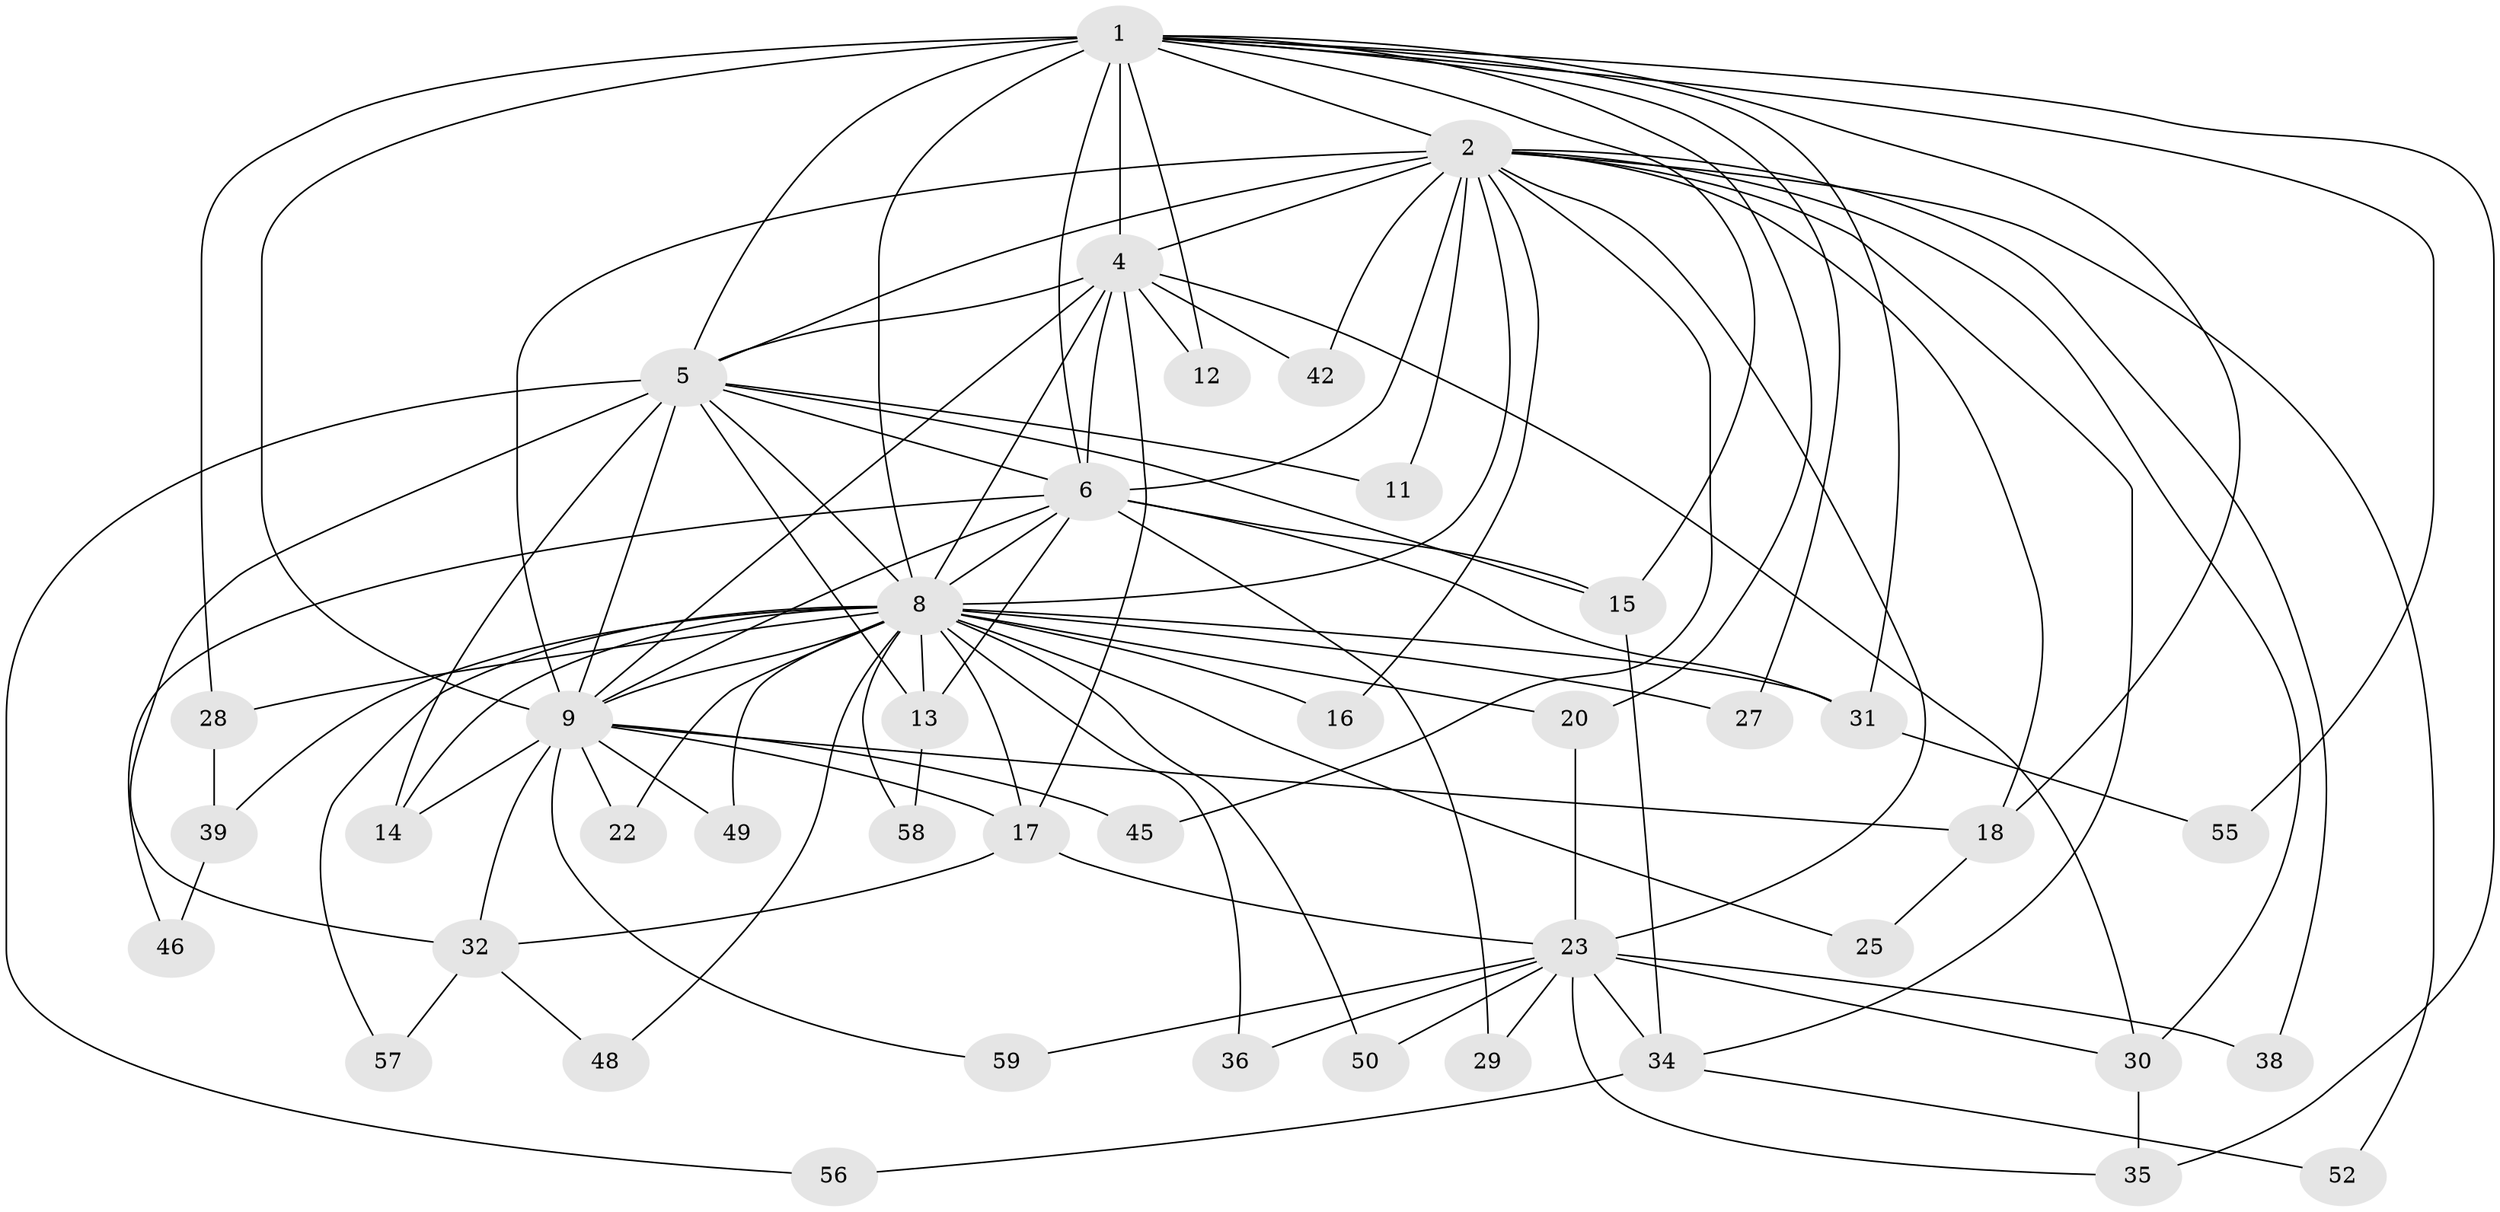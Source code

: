// original degree distribution, {12: 0.03389830508474576, 16: 0.05084745762711865, 13: 0.01694915254237288, 14: 0.01694915254237288, 21: 0.01694915254237288, 18: 0.01694915254237288, 15: 0.01694915254237288, 2: 0.5084745762711864, 4: 0.11864406779661017, 3: 0.15254237288135594, 5: 0.03389830508474576, 8: 0.01694915254237288}
// Generated by graph-tools (version 1.1) at 2025/41/03/06/25 10:41:33]
// undirected, 42 vertices, 102 edges
graph export_dot {
graph [start="1"]
  node [color=gray90,style=filled];
  1 [super="+7"];
  2 [super="+3"];
  4 [super="+40"];
  5 [super="+33"];
  6 [super="+37"];
  8 [super="+10"];
  9 [super="+19"];
  11;
  12;
  13 [super="+53"];
  14 [super="+21"];
  15;
  16;
  17 [super="+41"];
  18 [super="+24"];
  20;
  22;
  23 [super="+26"];
  25;
  27;
  28 [super="+47"];
  29;
  30;
  31 [super="+51"];
  32 [super="+54"];
  34 [super="+44"];
  35 [super="+43"];
  36;
  38;
  39;
  42;
  45;
  46;
  48;
  49;
  50;
  52;
  55;
  56;
  57;
  58;
  59;
  1 -- 2 [weight=4];
  1 -- 4 [weight=2];
  1 -- 5 [weight=2];
  1 -- 6 [weight=2];
  1 -- 8 [weight=4];
  1 -- 9 [weight=2];
  1 -- 12;
  1 -- 15;
  1 -- 20;
  1 -- 18;
  1 -- 55;
  1 -- 27;
  1 -- 28;
  1 -- 31;
  1 -- 35;
  2 -- 4 [weight=2];
  2 -- 5 [weight=2];
  2 -- 6 [weight=2];
  2 -- 8 [weight=4];
  2 -- 9 [weight=2];
  2 -- 11;
  2 -- 16;
  2 -- 18;
  2 -- 23;
  2 -- 30;
  2 -- 34;
  2 -- 42;
  2 -- 38;
  2 -- 45;
  2 -- 52;
  4 -- 5;
  4 -- 6;
  4 -- 8 [weight=2];
  4 -- 9;
  4 -- 12;
  4 -- 17;
  4 -- 42;
  4 -- 30;
  5 -- 6;
  5 -- 8 [weight=3];
  5 -- 9 [weight=2];
  5 -- 11;
  5 -- 13;
  5 -- 15;
  5 -- 32;
  5 -- 56;
  5 -- 14;
  6 -- 8 [weight=2];
  6 -- 9;
  6 -- 29;
  6 -- 31;
  6 -- 46;
  6 -- 15;
  6 -- 13;
  8 -- 9 [weight=2];
  8 -- 14;
  8 -- 16;
  8 -- 25;
  8 -- 27;
  8 -- 36;
  8 -- 39;
  8 -- 49;
  8 -- 50;
  8 -- 57;
  8 -- 17;
  8 -- 28;
  8 -- 13;
  8 -- 48;
  8 -- 20;
  8 -- 22;
  8 -- 58;
  8 -- 31;
  9 -- 14;
  9 -- 17;
  9 -- 22;
  9 -- 45;
  9 -- 49;
  9 -- 59;
  9 -- 18;
  9 -- 32;
  13 -- 58;
  15 -- 34;
  17 -- 32;
  17 -- 23;
  18 -- 25;
  20 -- 23;
  23 -- 30;
  23 -- 35;
  23 -- 36;
  23 -- 38;
  23 -- 59;
  23 -- 50;
  23 -- 34;
  23 -- 29;
  28 -- 39;
  30 -- 35;
  31 -- 55;
  32 -- 48;
  32 -- 57;
  34 -- 56;
  34 -- 52;
  39 -- 46;
}
